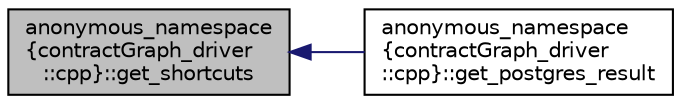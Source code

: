 digraph "anonymous_namespace{contractGraph_driver::cpp}::get_shortcuts"
{
  edge [fontname="Helvetica",fontsize="10",labelfontname="Helvetica",labelfontsize="10"];
  node [fontname="Helvetica",fontsize="10",shape=record];
  rankdir="LR";
  Node15 [label="anonymous_namespace\l\{contractGraph_driver\l::cpp\}::get_shortcuts",height=0.2,width=0.4,color="black", fillcolor="grey75", style="filled", fontcolor="black"];
  Node15 -> Node16 [dir="back",color="midnightblue",fontsize="10",style="solid",fontname="Helvetica"];
  Node16 [label="anonymous_namespace\l\{contractGraph_driver\l::cpp\}::get_postgres_result",height=0.2,width=0.4,color="black", fillcolor="white", style="filled",URL="$namespaceanonymous__namespace_02contractGraph__driver_8cpp_03.html#ab9b58b9dcbddf1d9d4f505f18e246394"];
}
